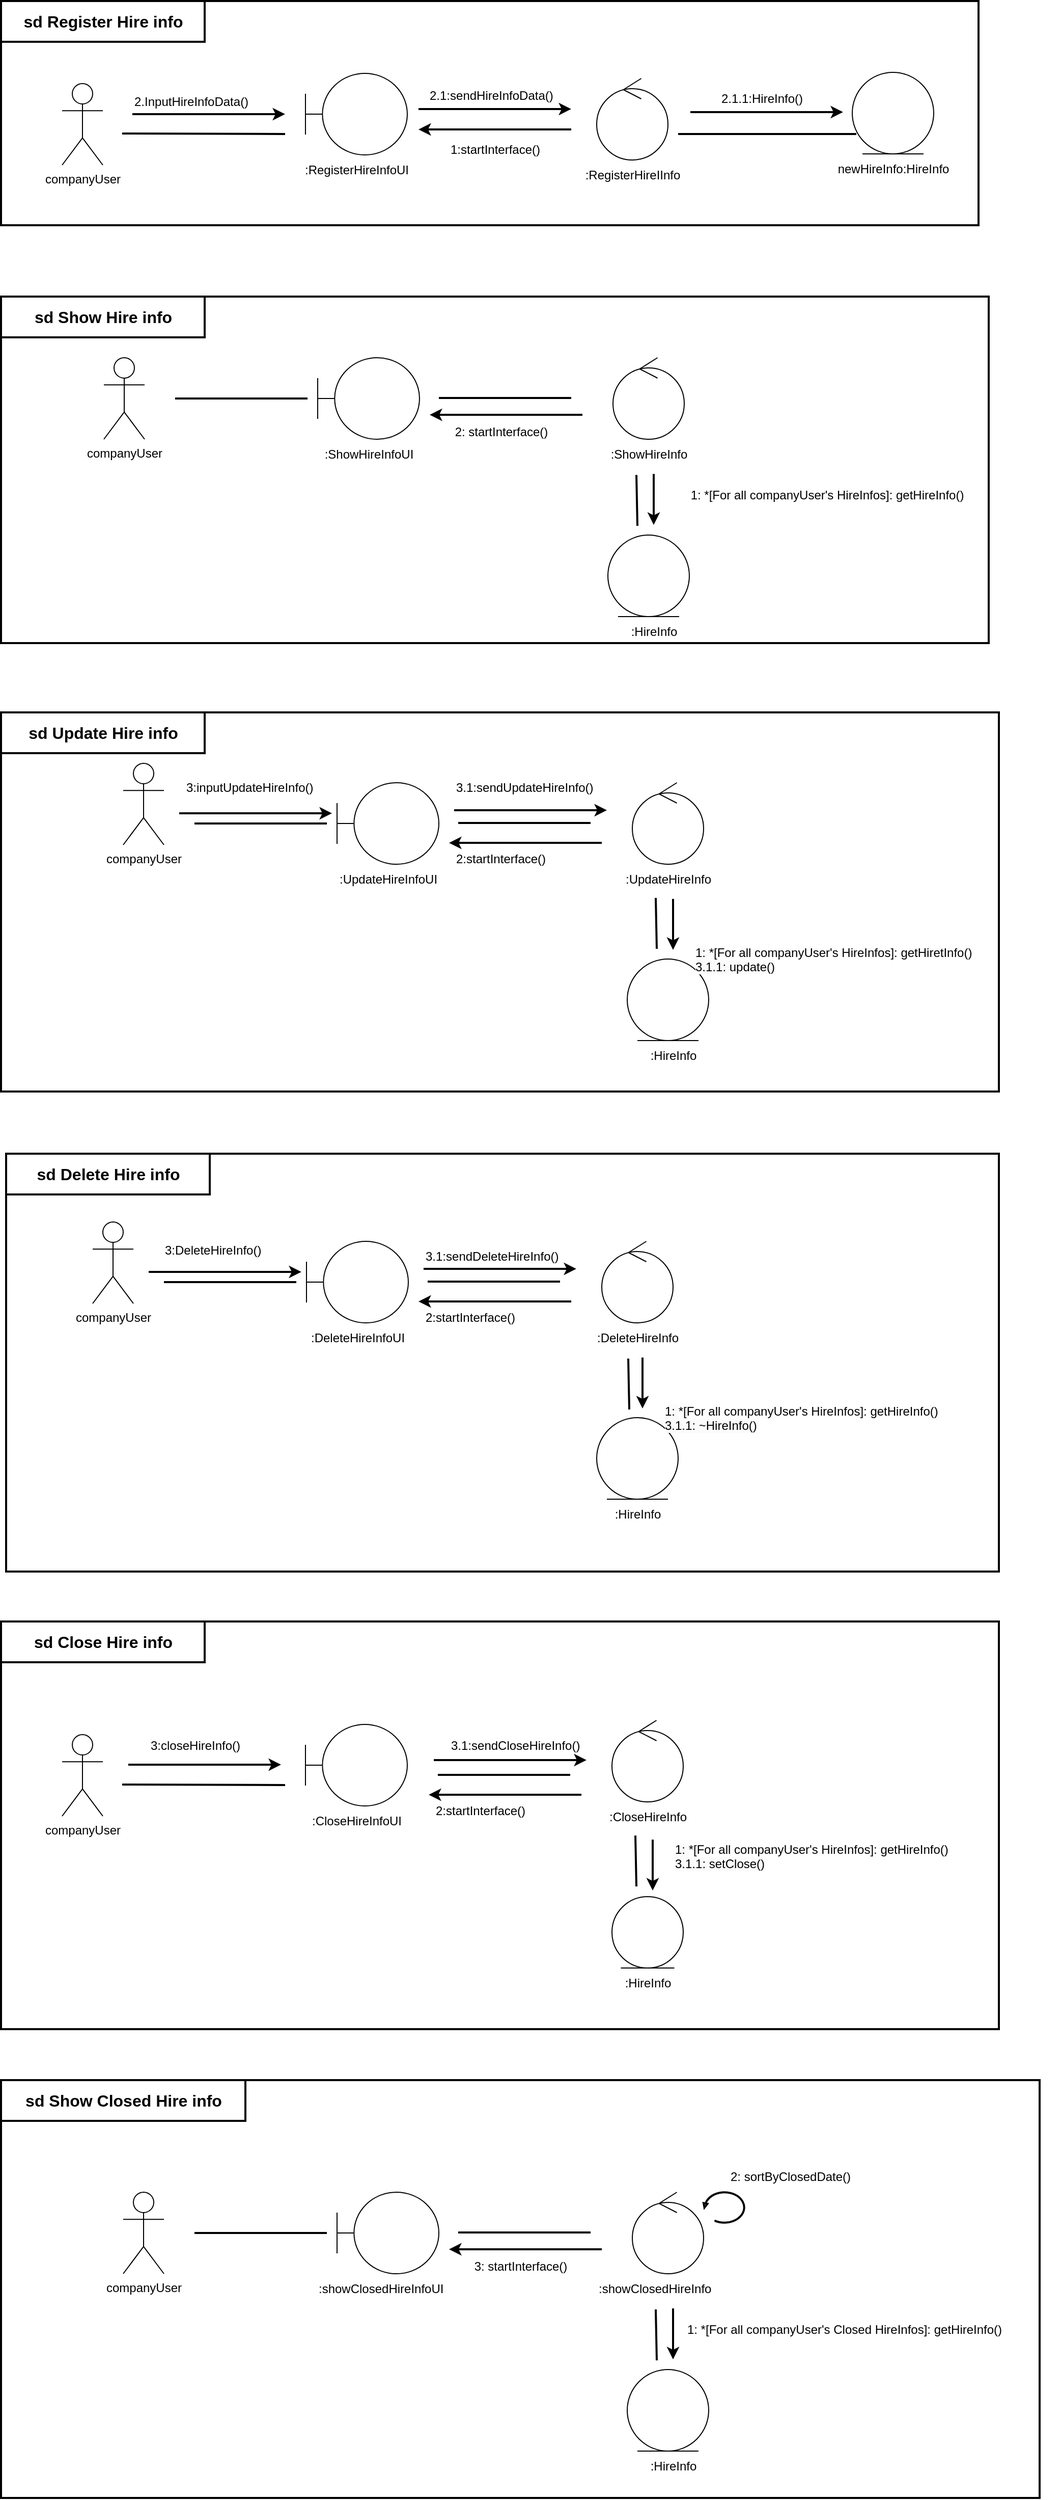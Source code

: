 <mxfile version="21.2.9" type="google">
  <diagram name="Communication" id="m750N5rxfDqkndSW3sWf">
    <mxGraphModel grid="1" page="1" gridSize="10" guides="1" tooltips="1" connect="1" arrows="1" fold="1" pageScale="1" pageWidth="1200" pageHeight="2600" math="0" shadow="0">
      <root>
        <mxCell id="0" />
        <mxCell id="1" parent="0" />
        <mxCell id="KZu_D-ZSFxlGsw8OqAe_-2" value="" style="endArrow=classic;html=1;rounded=0;" edge="1" parent="1">
          <mxGeometry width="50" height="50" relative="1" as="geometry">
            <mxPoint x="170" y="131" as="sourcePoint" />
            <mxPoint x="230" y="131" as="targetPoint" />
          </mxGeometry>
        </mxCell>
        <mxCell id="KZu_D-ZSFxlGsw8OqAe_-3" value="" style="verticalLabelPosition=bottom;html=1;verticalAlign=top;strokeWidth=2;shape=mxgraph.lean_mapping.physical_pull;pointerEvents=1;" vertex="1" parent="1">
          <mxGeometry x="140" y="171" width="50" height="50" as="geometry" />
        </mxCell>
        <mxCell id="1c55XD9gG6tJ-zT5A_Wb-12" value="" style="rounded=0;whiteSpace=wrap;html=1;strokeWidth=2;" vertex="1" parent="1">
          <mxGeometry x="100" y="40" width="960" height="220" as="geometry" />
        </mxCell>
        <mxCell id="1c55XD9gG6tJ-zT5A_Wb-13" value="" style="rounded=0;whiteSpace=wrap;html=1;strokeWidth=2;" vertex="1" parent="1">
          <mxGeometry x="100" y="40" width="200" height="40" as="geometry" />
        </mxCell>
        <mxCell id="1c55XD9gG6tJ-zT5A_Wb-14" value="&lt;font style=&quot;font-size: 16px;&quot;&gt;&lt;b&gt;sd Register Hire info&lt;/b&gt;&lt;/font&gt;" style="text;html=1;resizable=0;autosize=1;align=center;verticalAlign=middle;points=[];fillColor=none;strokeColor=none;rounded=0;strokeWidth=2;" vertex="1" parent="1">
          <mxGeometry x="110" y="45" width="180" height="30" as="geometry" />
        </mxCell>
        <mxCell id="1c55XD9gG6tJ-zT5A_Wb-18" value="companyUser" style="shape=umlActor;verticalLabelPosition=bottom;verticalAlign=top;html=1;outlineConnect=0;" vertex="1" parent="1">
          <mxGeometry x="160" y="121" width="40" height="80" as="geometry" />
        </mxCell>
        <mxCell id="1c55XD9gG6tJ-zT5A_Wb-20" value=":RegisterHireInfoUI" style="text;html=1;resizable=0;autosize=1;align=center;verticalAlign=middle;points=[];fillColor=none;strokeColor=none;rounded=0;" vertex="1" parent="1">
          <mxGeometry x="384" y="191" width="130" height="30" as="geometry" />
        </mxCell>
        <mxCell id="1c55XD9gG6tJ-zT5A_Wb-21" value="" style="shape=umlBoundary;whiteSpace=wrap;html=1;" vertex="1" parent="1">
          <mxGeometry x="399" y="111" width="100" height="80" as="geometry" />
        </mxCell>
        <mxCell id="1c55XD9gG6tJ-zT5A_Wb-28" value="2.InputHireInfoData()" style="text;html=1;resizable=0;autosize=1;align=left;verticalAlign=middle;points=[];fillColor=none;strokeColor=none;rounded=0;" vertex="1" parent="1">
          <mxGeometry x="229" y="124" width="140" height="30" as="geometry" />
        </mxCell>
        <mxCell id="1c55XD9gG6tJ-zT5A_Wb-29" value="" style="rounded=0;whiteSpace=wrap;html=1;strokeWidth=2;" vertex="1" parent="1">
          <mxGeometry x="100" y="330" width="970" height="340" as="geometry" />
        </mxCell>
        <mxCell id="1c55XD9gG6tJ-zT5A_Wb-30" value="companyUser" style="shape=umlActor;verticalLabelPosition=bottom;verticalAlign=top;html=1;outlineConnect=0;" vertex="1" parent="1">
          <mxGeometry x="201" y="390" width="40" height="80" as="geometry" />
        </mxCell>
        <mxCell id="1c55XD9gG6tJ-zT5A_Wb-31" value="" style="rounded=0;whiteSpace=wrap;html=1;strokeWidth=2;" vertex="1" parent="1">
          <mxGeometry x="100" y="330" width="200" height="40" as="geometry" />
        </mxCell>
        <mxCell id="1c55XD9gG6tJ-zT5A_Wb-32" value="&lt;font style=&quot;font-size: 16px;&quot;&gt;&lt;b&gt;sd Show&amp;nbsp;&lt;/b&gt;&lt;b style=&quot;border-color: var(--border-color);&quot;&gt;Hire&lt;/b&gt;&lt;b&gt;&amp;nbsp;info&lt;/b&gt;&lt;/font&gt;" style="text;html=1;resizable=0;autosize=1;align=center;verticalAlign=middle;points=[];fillColor=none;strokeColor=none;rounded=0;strokeWidth=2;" vertex="1" parent="1">
          <mxGeometry x="120" y="335" width="160" height="30" as="geometry" />
        </mxCell>
        <mxCell id="1c55XD9gG6tJ-zT5A_Wb-33" value=":ShowHireInfoUI" style="text;html=1;resizable=0;autosize=1;align=center;verticalAlign=middle;points=[];fillColor=none;strokeColor=none;rounded=0;" vertex="1" parent="1">
          <mxGeometry x="406" y="470" width="110" height="30" as="geometry" />
        </mxCell>
        <mxCell id="1c55XD9gG6tJ-zT5A_Wb-34" value="" style="endArrow=none;html=1;rounded=0;strokeWidth=2;" edge="1" parent="1">
          <mxGeometry width="50" height="50" relative="1" as="geometry">
            <mxPoint x="401" y="430" as="sourcePoint" />
            <mxPoint x="271" y="430" as="targetPoint" />
          </mxGeometry>
        </mxCell>
        <mxCell id="1c55XD9gG6tJ-zT5A_Wb-35" value="" style="shape=umlBoundary;whiteSpace=wrap;html=1;" vertex="1" parent="1">
          <mxGeometry x="411" y="390" width="100" height="80" as="geometry" />
        </mxCell>
        <mxCell id="1c55XD9gG6tJ-zT5A_Wb-39" value="" style="ellipse;shape=umlControl;whiteSpace=wrap;html=1;" vertex="1" parent="1">
          <mxGeometry x="685" y="116" width="70" height="80" as="geometry" />
        </mxCell>
        <mxCell id="1c55XD9gG6tJ-zT5A_Wb-40" value="" style="endArrow=classic;html=1;rounded=0;strokeWidth=2;" edge="1" parent="1">
          <mxGeometry width="50" height="50" relative="1" as="geometry">
            <mxPoint x="510" y="146" as="sourcePoint" />
            <mxPoint x="660" y="146" as="targetPoint" />
          </mxGeometry>
        </mxCell>
        <mxCell id="1c55XD9gG6tJ-zT5A_Wb-41" value="" style="endArrow=classic;html=1;rounded=0;strokeWidth=2;" edge="1" parent="1">
          <mxGeometry width="50" height="50" relative="1" as="geometry">
            <mxPoint x="660" y="166" as="sourcePoint" />
            <mxPoint x="510" y="166" as="targetPoint" />
          </mxGeometry>
        </mxCell>
        <mxCell id="1c55XD9gG6tJ-zT5A_Wb-42" value="1:startInterface()" style="text;html=1;resizable=0;autosize=1;align=center;verticalAlign=middle;points=[];fillColor=none;strokeColor=none;rounded=0;" vertex="1" parent="1">
          <mxGeometry x="530" y="171" width="110" height="30" as="geometry" />
        </mxCell>
        <mxCell id="1c55XD9gG6tJ-zT5A_Wb-43" value=":RegisterHireIInfo" style="text;html=1;resizable=0;autosize=1;align=center;verticalAlign=middle;points=[];fillColor=none;strokeColor=none;rounded=0;" vertex="1" parent="1">
          <mxGeometry x="660" y="196" width="120" height="30" as="geometry" />
        </mxCell>
        <mxCell id="1c55XD9gG6tJ-zT5A_Wb-44" value="&lt;br&gt;2.1:sendHireInfoData()" style="text;html=1;resizable=0;autosize=1;align=left;verticalAlign=middle;points=[];fillColor=none;strokeColor=none;rounded=0;" vertex="1" parent="1">
          <mxGeometry x="519" y="105" width="140" height="40" as="geometry" />
        </mxCell>
        <mxCell id="1c55XD9gG6tJ-zT5A_Wb-51" value="" style="ellipse;shape=umlControl;whiteSpace=wrap;html=1;" vertex="1" parent="1">
          <mxGeometry x="701" y="390" width="70" height="80" as="geometry" />
        </mxCell>
        <mxCell id="1c55XD9gG6tJ-zT5A_Wb-52" value=":ShowHireInfo" style="text;html=1;resizable=0;autosize=1;align=center;verticalAlign=middle;points=[];fillColor=none;strokeColor=none;rounded=0;" vertex="1" parent="1">
          <mxGeometry x="686" y="470" width="100" height="30" as="geometry" />
        </mxCell>
        <mxCell id="1c55XD9gG6tJ-zT5A_Wb-58" value="" style="endArrow=none;html=1;rounded=0;strokeWidth=2;exitX=0.667;exitY=0.34;exitDx=0;exitDy=0;exitPerimeter=0;" edge="1" parent="1">
          <mxGeometry width="50" height="50" relative="1" as="geometry">
            <mxPoint x="379" y="170.5" as="sourcePoint" />
            <mxPoint x="219" y="170" as="targetPoint" />
          </mxGeometry>
        </mxCell>
        <mxCell id="1c55XD9gG6tJ-zT5A_Wb-60" value="" style="ellipse;shape=umlEntity;whiteSpace=wrap;html=1;" vertex="1" parent="1">
          <mxGeometry x="936" y="110" width="80" height="80" as="geometry" />
        </mxCell>
        <mxCell id="1c55XD9gG6tJ-zT5A_Wb-61" value="newHireInfo:HireInfo" style="text;html=1;resizable=0;autosize=1;align=center;verticalAlign=middle;points=[];fillColor=none;strokeColor=none;rounded=0;" vertex="1" parent="1">
          <mxGeometry x="911" y="190" width="130" height="30" as="geometry" />
        </mxCell>
        <mxCell id="1c55XD9gG6tJ-zT5A_Wb-79" value="" style="endArrow=none;html=1;rounded=0;strokeWidth=2;" edge="1" parent="1">
          <mxGeometry width="50" height="50" relative="1" as="geometry">
            <mxPoint x="940" y="170.5" as="sourcePoint" />
            <mxPoint x="765" y="170.5" as="targetPoint" />
          </mxGeometry>
        </mxCell>
        <mxCell id="1c55XD9gG6tJ-zT5A_Wb-80" value="" style="endArrow=classic;html=1;rounded=0;strokeWidth=2;" edge="1" parent="1">
          <mxGeometry width="50" height="50" relative="1" as="geometry">
            <mxPoint x="777" y="149" as="sourcePoint" />
            <mxPoint x="927" y="149" as="targetPoint" />
          </mxGeometry>
        </mxCell>
        <mxCell id="1c55XD9gG6tJ-zT5A_Wb-81" value="2.1.1:HireInfo()" style="text;html=1;resizable=0;autosize=1;align=center;verticalAlign=middle;points=[];fillColor=none;strokeColor=none;rounded=0;" vertex="1" parent="1">
          <mxGeometry x="797" y="121" width="100" height="30" as="geometry" />
        </mxCell>
        <mxCell id="1c55XD9gG6tJ-zT5A_Wb-87" value="" style="endArrow=none;html=1;rounded=0;strokeWidth=2;" edge="1" parent="1">
          <mxGeometry width="50" height="50" relative="1" as="geometry">
            <mxPoint x="660" y="429.5" as="sourcePoint" />
            <mxPoint x="530" y="429.5" as="targetPoint" />
          </mxGeometry>
        </mxCell>
        <mxCell id="1c55XD9gG6tJ-zT5A_Wb-88" value="" style="ellipse;shape=umlEntity;whiteSpace=wrap;html=1;" vertex="1" parent="1">
          <mxGeometry x="696" y="564" width="80" height="80" as="geometry" />
        </mxCell>
        <mxCell id="1c55XD9gG6tJ-zT5A_Wb-89" value=":HireInfo" style="text;html=1;resizable=0;autosize=1;align=center;verticalAlign=middle;points=[];fillColor=none;strokeColor=none;rounded=0;" vertex="1" parent="1">
          <mxGeometry x="706" y="644" width="70" height="30" as="geometry" />
        </mxCell>
        <mxCell id="1c55XD9gG6tJ-zT5A_Wb-91" value="1: *[For all companyUser&#39;s HireInfos]: getHireInfo()" style="text;html=1;align=center;verticalAlign=middle;resizable=0;points=[];autosize=1;strokeColor=none;fillColor=none;" vertex="1" parent="1">
          <mxGeometry x="766" y="510" width="290" height="30" as="geometry" />
        </mxCell>
        <mxCell id="1c55XD9gG6tJ-zT5A_Wb-94" value="" style="endArrow=classic;html=1;rounded=0;strokeWidth=2;" edge="1" parent="1">
          <mxGeometry width="50" height="50" relative="1" as="geometry">
            <mxPoint x="741" y="504" as="sourcePoint" />
            <mxPoint x="741" y="554" as="targetPoint" />
          </mxGeometry>
        </mxCell>
        <mxCell id="1c55XD9gG6tJ-zT5A_Wb-99" value="" style="rounded=0;whiteSpace=wrap;html=1;strokeWidth=2;" vertex="1" parent="1">
          <mxGeometry x="100" y="738" width="980" height="372" as="geometry" />
        </mxCell>
        <mxCell id="1c55XD9gG6tJ-zT5A_Wb-100" value="" style="rounded=0;whiteSpace=wrap;html=1;strokeWidth=2;" vertex="1" parent="1">
          <mxGeometry x="100" y="738" width="200" height="40" as="geometry" />
        </mxCell>
        <mxCell id="1c55XD9gG6tJ-zT5A_Wb-101" value="&lt;font style=&quot;font-size: 16px;&quot;&gt;&lt;b&gt;sd Update&amp;nbsp;&lt;/b&gt;&lt;b style=&quot;border-color: var(--border-color);&quot;&gt;Hire&amp;nbsp;&lt;/b&gt;&lt;b&gt;info&lt;/b&gt;&lt;/font&gt;" style="text;html=1;resizable=0;autosize=1;align=center;verticalAlign=middle;points=[];fillColor=none;strokeColor=none;rounded=0;strokeWidth=2;" vertex="1" parent="1">
          <mxGeometry x="115" y="743" width="170" height="30" as="geometry" />
        </mxCell>
        <mxCell id="1c55XD9gG6tJ-zT5A_Wb-104" value="" style="rounded=0;whiteSpace=wrap;html=1;strokeWidth=2;" vertex="1" parent="1">
          <mxGeometry x="105" y="1171" width="975" height="410" as="geometry" />
        </mxCell>
        <mxCell id="1c55XD9gG6tJ-zT5A_Wb-105" value="" style="rounded=0;whiteSpace=wrap;html=1;strokeWidth=2;" vertex="1" parent="1">
          <mxGeometry x="105" y="1171" width="200" height="40" as="geometry" />
        </mxCell>
        <mxCell id="1c55XD9gG6tJ-zT5A_Wb-106" value="&lt;font style=&quot;font-size: 16px;&quot;&gt;&lt;b&gt;sd Delete&amp;nbsp;&lt;/b&gt;&lt;b style=&quot;border-color: var(--border-color);&quot;&gt;Hire&amp;nbsp;&lt;/b&gt;&lt;b&gt;info&lt;/b&gt;&lt;/font&gt;" style="text;html=1;resizable=0;autosize=1;align=center;verticalAlign=middle;points=[];fillColor=none;strokeColor=none;rounded=0;strokeWidth=2;" vertex="1" parent="1">
          <mxGeometry x="125" y="1176" width="160" height="30" as="geometry" />
        </mxCell>
        <mxCell id="1c55XD9gG6tJ-zT5A_Wb-107" value="companyUser" style="shape=umlActor;verticalLabelPosition=bottom;verticalAlign=top;html=1;outlineConnect=0;" vertex="1" parent="1">
          <mxGeometry x="220" y="788" width="40" height="80" as="geometry" />
        </mxCell>
        <mxCell id="1c55XD9gG6tJ-zT5A_Wb-108" value=":UpdateHireInfoUI" style="text;html=1;resizable=0;autosize=1;align=center;verticalAlign=middle;points=[];fillColor=none;strokeColor=none;rounded=0;" vertex="1" parent="1">
          <mxGeometry x="420" y="887" width="120" height="30" as="geometry" />
        </mxCell>
        <mxCell id="1c55XD9gG6tJ-zT5A_Wb-109" value="" style="endArrow=none;html=1;rounded=0;strokeWidth=2;" edge="1" parent="1">
          <mxGeometry width="50" height="50" relative="1" as="geometry">
            <mxPoint x="420" y="847" as="sourcePoint" />
            <mxPoint x="290" y="847" as="targetPoint" />
          </mxGeometry>
        </mxCell>
        <mxCell id="1c55XD9gG6tJ-zT5A_Wb-110" value="" style="shape=umlBoundary;whiteSpace=wrap;html=1;" vertex="1" parent="1">
          <mxGeometry x="430" y="807" width="100" height="80" as="geometry" />
        </mxCell>
        <mxCell id="1c55XD9gG6tJ-zT5A_Wb-113" value="" style="ellipse;shape=umlControl;whiteSpace=wrap;html=1;" vertex="1" parent="1">
          <mxGeometry x="720" y="807" width="70" height="80" as="geometry" />
        </mxCell>
        <mxCell id="1c55XD9gG6tJ-zT5A_Wb-114" value=":UpdateHireInfo" style="text;html=1;resizable=0;autosize=1;align=center;verticalAlign=middle;points=[];fillColor=none;strokeColor=none;rounded=0;" vertex="1" parent="1">
          <mxGeometry x="700" y="887" width="110" height="30" as="geometry" />
        </mxCell>
        <mxCell id="1c55XD9gG6tJ-zT5A_Wb-115" value="" style="endArrow=classic;html=1;rounded=0;strokeWidth=2;" edge="1" parent="1">
          <mxGeometry width="50" height="50" relative="1" as="geometry">
            <mxPoint x="545" y="834" as="sourcePoint" />
            <mxPoint x="695" y="834" as="targetPoint" />
          </mxGeometry>
        </mxCell>
        <mxCell id="1c55XD9gG6tJ-zT5A_Wb-116" value="3.1:sendUpdateHireInfo()" style="text;html=1;resizable=0;autosize=1;align=left;verticalAlign=middle;points=[];fillColor=none;strokeColor=none;rounded=0;" vertex="1" parent="1">
          <mxGeometry x="545" y="796.5" width="160" height="30" as="geometry" />
        </mxCell>
        <mxCell id="1c55XD9gG6tJ-zT5A_Wb-117" value="" style="endArrow=none;html=1;rounded=0;strokeWidth=2;" edge="1" parent="1">
          <mxGeometry width="50" height="50" relative="1" as="geometry">
            <mxPoint x="679" y="846.5" as="sourcePoint" />
            <mxPoint x="549" y="846.5" as="targetPoint" />
          </mxGeometry>
        </mxCell>
        <mxCell id="1c55XD9gG6tJ-zT5A_Wb-118" value="" style="endArrow=classic;html=1;rounded=0;strokeWidth=2;" edge="1" parent="1">
          <mxGeometry width="50" height="50" relative="1" as="geometry">
            <mxPoint x="760" y="921" as="sourcePoint" />
            <mxPoint x="760" y="971" as="targetPoint" />
          </mxGeometry>
        </mxCell>
        <mxCell id="1c55XD9gG6tJ-zT5A_Wb-119" value="" style="endArrow=classic;html=1;rounded=0;strokeWidth=2;" edge="1" parent="1">
          <mxGeometry width="50" height="50" relative="1" as="geometry">
            <mxPoint x="671" y="446" as="sourcePoint" />
            <mxPoint x="521" y="446" as="targetPoint" />
          </mxGeometry>
        </mxCell>
        <mxCell id="1c55XD9gG6tJ-zT5A_Wb-121" value="" style="endArrow=classic;html=1;rounded=0;strokeWidth=2;" edge="1" parent="1">
          <mxGeometry width="50" height="50" relative="1" as="geometry">
            <mxPoint x="229" y="151" as="sourcePoint" />
            <mxPoint x="379" y="151" as="targetPoint" />
          </mxGeometry>
        </mxCell>
        <mxCell id="1c55XD9gG6tJ-zT5A_Wb-122" value="" style="ellipse;shape=umlEntity;whiteSpace=wrap;html=1;" vertex="1" parent="1">
          <mxGeometry x="715" y="980" width="80" height="80" as="geometry" />
        </mxCell>
        <mxCell id="1c55XD9gG6tJ-zT5A_Wb-123" value=":HireInfo" style="text;html=1;resizable=0;autosize=1;align=center;verticalAlign=middle;points=[];fillColor=none;strokeColor=none;rounded=0;" vertex="1" parent="1">
          <mxGeometry x="725" y="1060" width="70" height="30" as="geometry" />
        </mxCell>
        <mxCell id="1c55XD9gG6tJ-zT5A_Wb-127" value="&lt;span style=&quot;color: rgb(0, 0, 0); font-family: Helvetica; font-size: 12px; font-style: normal; font-variant-ligatures: normal; font-variant-caps: normal; font-weight: 400; letter-spacing: normal; orphans: 2; text-align: center; text-indent: 0px; text-transform: none; widows: 2; word-spacing: 0px; -webkit-text-stroke-width: 0px; background-color: rgb(251, 251, 251); text-decoration-thickness: initial; text-decoration-style: initial; text-decoration-color: initial; float: none; display: inline !important;&quot;&gt;1:&amp;nbsp;&lt;/span&gt;*[For all companyUser&#39;s HireInfos]: getHiretInfo()&lt;br style=&quot;border-color: var(--border-color); color: rgb(0, 0, 0); font-family: Helvetica; font-size: 12px; font-style: normal; font-variant-ligatures: normal; font-variant-caps: normal; font-weight: 400; letter-spacing: normal; orphans: 2; text-align: center; text-indent: 0px; text-transform: none; widows: 2; word-spacing: 0px; -webkit-text-stroke-width: 0px; background-color: rgb(251, 251, 251); text-decoration-thickness: initial; text-decoration-style: initial; text-decoration-color: initial;&quot;&gt;&lt;span style=&quot;color: rgb(0, 0, 0); font-family: Helvetica; font-size: 12px; font-style: normal; font-variant-ligatures: normal; font-variant-caps: normal; font-weight: 400; letter-spacing: normal; orphans: 2; text-align: center; text-indent: 0px; text-transform: none; widows: 2; word-spacing: 0px; -webkit-text-stroke-width: 0px; background-color: rgb(251, 251, 251); text-decoration-thickness: initial; text-decoration-style: initial; text-decoration-color: initial; float: none; display: inline !important;&quot;&gt;3.1.1: update()&lt;/span&gt;" style="text;whiteSpace=wrap;html=1;" vertex="1" parent="1">
          <mxGeometry x="780" y="960" width="360" height="50" as="geometry" />
        </mxCell>
        <mxCell id="1c55XD9gG6tJ-zT5A_Wb-128" value="" style="endArrow=classic;html=1;rounded=0;strokeWidth=2;" edge="1" parent="1">
          <mxGeometry width="50" height="50" relative="1" as="geometry">
            <mxPoint x="690" y="866" as="sourcePoint" />
            <mxPoint x="540" y="866" as="targetPoint" />
          </mxGeometry>
        </mxCell>
        <mxCell id="1c55XD9gG6tJ-zT5A_Wb-129" value="2:startInterface()" style="text;html=1;resizable=0;autosize=1;align=left;verticalAlign=middle;points=[];fillColor=none;strokeColor=none;rounded=0;" vertex="1" parent="1">
          <mxGeometry x="545" y="866.5" width="110" height="30" as="geometry" />
        </mxCell>
        <mxCell id="1c55XD9gG6tJ-zT5A_Wb-130" value="" style="endArrow=classic;html=1;rounded=0;strokeWidth=2;" edge="1" parent="1">
          <mxGeometry width="50" height="50" relative="1" as="geometry">
            <mxPoint x="275" y="837" as="sourcePoint" />
            <mxPoint x="425" y="837" as="targetPoint" />
          </mxGeometry>
        </mxCell>
        <mxCell id="1c55XD9gG6tJ-zT5A_Wb-134" value="companyUser" style="shape=umlActor;verticalLabelPosition=bottom;verticalAlign=top;html=1;outlineConnect=0;" vertex="1" parent="1">
          <mxGeometry x="190" y="1238" width="40" height="80" as="geometry" />
        </mxCell>
        <mxCell id="1c55XD9gG6tJ-zT5A_Wb-135" value=":DeleteHireInfoUI" style="text;html=1;resizable=0;autosize=1;align=center;verticalAlign=middle;points=[];fillColor=none;strokeColor=none;rounded=0;" vertex="1" parent="1">
          <mxGeometry x="390" y="1337" width="120" height="30" as="geometry" />
        </mxCell>
        <mxCell id="1c55XD9gG6tJ-zT5A_Wb-136" value="" style="endArrow=none;html=1;rounded=0;strokeWidth=2;" edge="1" parent="1">
          <mxGeometry width="50" height="50" relative="1" as="geometry">
            <mxPoint x="390" y="1297" as="sourcePoint" />
            <mxPoint x="260" y="1297" as="targetPoint" />
          </mxGeometry>
        </mxCell>
        <mxCell id="1c55XD9gG6tJ-zT5A_Wb-137" value="" style="shape=umlBoundary;whiteSpace=wrap;html=1;" vertex="1" parent="1">
          <mxGeometry x="400" y="1257" width="100" height="80" as="geometry" />
        </mxCell>
        <mxCell id="1c55XD9gG6tJ-zT5A_Wb-138" value="3:DeleteHireInfo()" style="text;html=1;resizable=0;autosize=1;align=left;verticalAlign=middle;points=[];fillColor=none;strokeColor=none;rounded=0;" vertex="1" parent="1">
          <mxGeometry x="259" y="1251" width="120" height="30" as="geometry" />
        </mxCell>
        <mxCell id="1c55XD9gG6tJ-zT5A_Wb-139" value="" style="ellipse;shape=umlControl;whiteSpace=wrap;html=1;" vertex="1" parent="1">
          <mxGeometry x="690" y="1257" width="70" height="80" as="geometry" />
        </mxCell>
        <mxCell id="1c55XD9gG6tJ-zT5A_Wb-140" value=":DeleteHireInfo" style="text;html=1;resizable=0;autosize=1;align=center;verticalAlign=middle;points=[];fillColor=none;strokeColor=none;rounded=0;" vertex="1" parent="1">
          <mxGeometry x="675" y="1337" width="100" height="30" as="geometry" />
        </mxCell>
        <mxCell id="1c55XD9gG6tJ-zT5A_Wb-141" value="" style="endArrow=classic;html=1;rounded=0;strokeWidth=2;" edge="1" parent="1">
          <mxGeometry width="50" height="50" relative="1" as="geometry">
            <mxPoint x="515" y="1284" as="sourcePoint" />
            <mxPoint x="665" y="1284" as="targetPoint" />
          </mxGeometry>
        </mxCell>
        <mxCell id="1c55XD9gG6tJ-zT5A_Wb-142" value="3.1:sendDeleteHireInfo()" style="text;html=1;resizable=0;autosize=1;align=left;verticalAlign=middle;points=[];fillColor=none;strokeColor=none;rounded=0;" vertex="1" parent="1">
          <mxGeometry x="515" y="1256.5" width="150" height="30" as="geometry" />
        </mxCell>
        <mxCell id="1c55XD9gG6tJ-zT5A_Wb-143" value="" style="endArrow=none;html=1;rounded=0;strokeWidth=2;" edge="1" parent="1">
          <mxGeometry width="50" height="50" relative="1" as="geometry">
            <mxPoint x="649" y="1296.5" as="sourcePoint" />
            <mxPoint x="519" y="1296.5" as="targetPoint" />
          </mxGeometry>
        </mxCell>
        <mxCell id="1c55XD9gG6tJ-zT5A_Wb-144" value="" style="endArrow=classic;html=1;rounded=0;strokeWidth=2;" edge="1" parent="1">
          <mxGeometry width="50" height="50" relative="1" as="geometry">
            <mxPoint x="660" y="1316" as="sourcePoint" />
            <mxPoint x="510" y="1316" as="targetPoint" />
          </mxGeometry>
        </mxCell>
        <mxCell id="1c55XD9gG6tJ-zT5A_Wb-145" value="2:startInterface()" style="text;html=1;resizable=0;autosize=1;align=left;verticalAlign=middle;points=[];fillColor=none;strokeColor=none;rounded=0;" vertex="1" parent="1">
          <mxGeometry x="515" y="1316.5" width="110" height="30" as="geometry" />
        </mxCell>
        <mxCell id="1c55XD9gG6tJ-zT5A_Wb-146" value="" style="endArrow=classic;html=1;rounded=0;strokeWidth=2;" edge="1" parent="1">
          <mxGeometry width="50" height="50" relative="1" as="geometry">
            <mxPoint x="245" y="1287" as="sourcePoint" />
            <mxPoint x="395" y="1287" as="targetPoint" />
          </mxGeometry>
        </mxCell>
        <mxCell id="1c55XD9gG6tJ-zT5A_Wb-147" value="" style="endArrow=classic;html=1;rounded=0;strokeWidth=2;" edge="1" parent="1">
          <mxGeometry width="50" height="50" relative="1" as="geometry">
            <mxPoint x="730" y="1371" as="sourcePoint" />
            <mxPoint x="730" y="1421" as="targetPoint" />
          </mxGeometry>
        </mxCell>
        <mxCell id="1c55XD9gG6tJ-zT5A_Wb-148" value="" style="ellipse;shape=umlEntity;whiteSpace=wrap;html=1;" vertex="1" parent="1">
          <mxGeometry x="685" y="1430" width="80" height="80" as="geometry" />
        </mxCell>
        <mxCell id="1c55XD9gG6tJ-zT5A_Wb-149" value=":HireInfo" style="text;html=1;resizable=0;autosize=1;align=center;verticalAlign=middle;points=[];fillColor=none;strokeColor=none;rounded=0;" vertex="1" parent="1">
          <mxGeometry x="690" y="1510" width="70" height="30" as="geometry" />
        </mxCell>
        <mxCell id="1c55XD9gG6tJ-zT5A_Wb-150" value="&lt;span style=&quot;color: rgb(0, 0, 0); font-family: Helvetica; font-size: 12px; font-style: normal; font-variant-ligatures: normal; font-variant-caps: normal; font-weight: 400; letter-spacing: normal; orphans: 2; text-align: center; text-indent: 0px; text-transform: none; widows: 2; word-spacing: 0px; -webkit-text-stroke-width: 0px; background-color: rgb(251, 251, 251); text-decoration-thickness: initial; text-decoration-style: initial; text-decoration-color: initial; float: none; display: inline !important;&quot;&gt;1:&amp;nbsp;&lt;/span&gt;*[For all companyUser&#39;s&amp;nbsp;HireInfos]: getHireInfo()&lt;br style=&quot;border-color: var(--border-color); color: rgb(0, 0, 0); font-family: Helvetica; font-size: 12px; font-style: normal; font-variant-ligatures: normal; font-variant-caps: normal; font-weight: 400; letter-spacing: normal; orphans: 2; text-align: center; text-indent: 0px; text-transform: none; widows: 2; word-spacing: 0px; -webkit-text-stroke-width: 0px; background-color: rgb(251, 251, 251); text-decoration-thickness: initial; text-decoration-style: initial; text-decoration-color: initial;&quot;&gt;&lt;span style=&quot;color: rgb(0, 0, 0); font-family: Helvetica; font-size: 12px; font-style: normal; font-variant-ligatures: normal; font-variant-caps: normal; font-weight: 400; letter-spacing: normal; orphans: 2; text-align: center; text-indent: 0px; text-transform: none; widows: 2; word-spacing: 0px; -webkit-text-stroke-width: 0px; background-color: rgb(251, 251, 251); text-decoration-thickness: initial; text-decoration-style: initial; text-decoration-color: initial; float: none; display: inline !important;&quot;&gt;3.1.1: ~HireInfo()&lt;/span&gt;" style="text;whiteSpace=wrap;html=1;" vertex="1" parent="1">
          <mxGeometry x="750" y="1410" width="360" height="50" as="geometry" />
        </mxCell>
        <mxCell id="Jop8jnYc0TtEztl0HgPe-1" value="2: startInterface()" style="text;html=1;align=center;verticalAlign=middle;resizable=0;points=[];autosize=1;strokeColor=none;fillColor=none;" vertex="1" parent="1">
          <mxGeometry x="536" y="448" width="110" height="30" as="geometry" />
        </mxCell>
        <mxCell id="EocNy_oLR_mmHMSm16_A-1" value="" style="endArrow=none;html=1;rounded=0;strokeWidth=2;" edge="1" parent="1">
          <mxGeometry width="50" height="50" relative="1" as="geometry">
            <mxPoint x="725" y="555" as="sourcePoint" />
            <mxPoint x="724" y="505" as="targetPoint" />
          </mxGeometry>
        </mxCell>
        <mxCell id="EocNy_oLR_mmHMSm16_A-2" value="" style="endArrow=none;html=1;rounded=0;strokeWidth=2;" edge="1" parent="1">
          <mxGeometry width="50" height="50" relative="1" as="geometry">
            <mxPoint x="744" y="970" as="sourcePoint" />
            <mxPoint x="743" y="920" as="targetPoint" />
          </mxGeometry>
        </mxCell>
        <mxCell id="EocNy_oLR_mmHMSm16_A-3" value="" style="endArrow=none;html=1;rounded=0;strokeWidth=2;" edge="1" parent="1">
          <mxGeometry width="50" height="50" relative="1" as="geometry">
            <mxPoint x="717" y="1422" as="sourcePoint" />
            <mxPoint x="716" y="1372" as="targetPoint" />
          </mxGeometry>
        </mxCell>
        <mxCell id="dSo6xXMkXtQiZp0mlOPG-23" value="3:inputUpdateHireInfo()" style="text;html=1;resizable=0;autosize=1;align=left;verticalAlign=middle;points=[];fillColor=none;strokeColor=none;rounded=0;" vertex="1" parent="1">
          <mxGeometry x="280" y="796.5" width="150" height="30" as="geometry" />
        </mxCell>
        <mxCell id="od2unU5v6EUDhKjexrXp-1" value="" style="endArrow=classic;html=1;rounded=0;" edge="1" parent="1">
          <mxGeometry width="50" height="50" relative="1" as="geometry">
            <mxPoint x="170" y="1721" as="sourcePoint" />
            <mxPoint x="230" y="1721" as="targetPoint" />
          </mxGeometry>
        </mxCell>
        <mxCell id="od2unU5v6EUDhKjexrXp-2" value="" style="verticalLabelPosition=bottom;html=1;verticalAlign=top;strokeWidth=2;shape=mxgraph.lean_mapping.physical_pull;pointerEvents=1;" vertex="1" parent="1">
          <mxGeometry x="140" y="1761" width="50" height="50" as="geometry" />
        </mxCell>
        <mxCell id="od2unU5v6EUDhKjexrXp-3" value="" style="rounded=0;whiteSpace=wrap;html=1;strokeWidth=2;" vertex="1" parent="1">
          <mxGeometry x="100" y="1630" width="980" height="400" as="geometry" />
        </mxCell>
        <mxCell id="od2unU5v6EUDhKjexrXp-4" value="" style="rounded=0;whiteSpace=wrap;html=1;strokeWidth=2;" vertex="1" parent="1">
          <mxGeometry x="100" y="1630" width="200" height="40" as="geometry" />
        </mxCell>
        <mxCell id="od2unU5v6EUDhKjexrXp-5" value="&lt;font style=&quot;font-size: 16px;&quot;&gt;&lt;b&gt;sd Close Hire info&lt;/b&gt;&lt;/font&gt;" style="text;html=1;resizable=0;autosize=1;align=center;verticalAlign=middle;points=[];fillColor=none;strokeColor=none;rounded=0;strokeWidth=2;" vertex="1" parent="1">
          <mxGeometry x="120" y="1635" width="160" height="30" as="geometry" />
        </mxCell>
        <mxCell id="od2unU5v6EUDhKjexrXp-6" value="companyUser" style="shape=umlActor;verticalLabelPosition=bottom;verticalAlign=top;html=1;outlineConnect=0;" vertex="1" parent="1">
          <mxGeometry x="160" y="1741" width="40" height="80" as="geometry" />
        </mxCell>
        <mxCell id="od2unU5v6EUDhKjexrXp-7" value=":CloseHireInfoUI" style="text;html=1;resizable=0;autosize=1;align=center;verticalAlign=middle;points=[];fillColor=none;strokeColor=none;rounded=0;" vertex="1" parent="1">
          <mxGeometry x="394" y="1811" width="110" height="30" as="geometry" />
        </mxCell>
        <mxCell id="od2unU5v6EUDhKjexrXp-8" value="" style="shape=umlBoundary;whiteSpace=wrap;html=1;" vertex="1" parent="1">
          <mxGeometry x="399" y="1731" width="100" height="80" as="geometry" />
        </mxCell>
        <mxCell id="od2unU5v6EUDhKjexrXp-9" value="" style="endArrow=none;html=1;rounded=0;strokeWidth=2;exitX=0.667;exitY=0.34;exitDx=0;exitDy=0;exitPerimeter=0;" edge="1" parent="1">
          <mxGeometry width="50" height="50" relative="1" as="geometry">
            <mxPoint x="379" y="1790.5" as="sourcePoint" />
            <mxPoint x="219" y="1790" as="targetPoint" />
          </mxGeometry>
        </mxCell>
        <mxCell id="od2unU5v6EUDhKjexrXp-10" value="" style="endArrow=classic;html=1;rounded=0;strokeWidth=2;" edge="1" parent="1">
          <mxGeometry width="50" height="50" relative="1" as="geometry">
            <mxPoint x="225" y="1770.5" as="sourcePoint" />
            <mxPoint x="375" y="1770.5" as="targetPoint" />
          </mxGeometry>
        </mxCell>
        <mxCell id="od2unU5v6EUDhKjexrXp-11" value="" style="endArrow=none;html=1;rounded=0;strokeWidth=2;" edge="1" parent="1">
          <mxGeometry width="50" height="50" relative="1" as="geometry">
            <mxPoint x="659" y="1780.5" as="sourcePoint" />
            <mxPoint x="529" y="1780.5" as="targetPoint" />
          </mxGeometry>
        </mxCell>
        <mxCell id="od2unU5v6EUDhKjexrXp-12" value="" style="endArrow=classic;html=1;rounded=0;strokeWidth=2;" edge="1" parent="1">
          <mxGeometry width="50" height="50" relative="1" as="geometry">
            <mxPoint x="670" y="1800" as="sourcePoint" />
            <mxPoint x="520" y="1800" as="targetPoint" />
          </mxGeometry>
        </mxCell>
        <mxCell id="od2unU5v6EUDhKjexrXp-13" value="2:startInterface()" style="text;html=1;resizable=0;autosize=1;align=left;verticalAlign=middle;points=[];fillColor=none;strokeColor=none;rounded=0;" vertex="1" parent="1">
          <mxGeometry x="525" y="1800.5" width="110" height="30" as="geometry" />
        </mxCell>
        <mxCell id="od2unU5v6EUDhKjexrXp-14" value="" style="ellipse;shape=umlControl;whiteSpace=wrap;html=1;" vertex="1" parent="1">
          <mxGeometry x="700" y="1727" width="70" height="80" as="geometry" />
        </mxCell>
        <mxCell id="od2unU5v6EUDhKjexrXp-15" value=":CloseHireInfo" style="text;html=1;resizable=0;autosize=1;align=center;verticalAlign=middle;points=[];fillColor=none;strokeColor=none;rounded=0;" vertex="1" parent="1">
          <mxGeometry x="685" y="1807" width="100" height="30" as="geometry" />
        </mxCell>
        <mxCell id="od2unU5v6EUDhKjexrXp-16" value="&lt;span style=&quot;color: rgb(0, 0, 0); font-family: Helvetica; font-size: 12px; font-style: normal; font-variant-ligatures: normal; font-variant-caps: normal; font-weight: 400; letter-spacing: normal; orphans: 2; text-align: center; text-indent: 0px; text-transform: none; widows: 2; word-spacing: 0px; -webkit-text-stroke-width: 0px; background-color: rgb(251, 251, 251); text-decoration-thickness: initial; text-decoration-style: initial; text-decoration-color: initial; float: none; display: inline !important;&quot;&gt;1:&amp;nbsp;&lt;/span&gt;*[For all companyUser&#39;s&amp;nbsp;HireInfos]: getHireInfo()&lt;br style=&quot;border-color: var(--border-color); color: rgb(0, 0, 0); font-family: Helvetica; font-size: 12px; font-style: normal; font-variant-ligatures: normal; font-variant-caps: normal; font-weight: 400; letter-spacing: normal; orphans: 2; text-align: center; text-indent: 0px; text-transform: none; widows: 2; word-spacing: 0px; -webkit-text-stroke-width: 0px; background-color: rgb(251, 251, 251); text-decoration-thickness: initial; text-decoration-style: initial; text-decoration-color: initial;&quot;&gt;&lt;span style=&quot;color: rgb(0, 0, 0); font-family: Helvetica; font-size: 12px; font-style: normal; font-variant-ligatures: normal; font-variant-caps: normal; font-weight: 400; letter-spacing: normal; orphans: 2; text-align: center; text-indent: 0px; text-transform: none; widows: 2; word-spacing: 0px; -webkit-text-stroke-width: 0px; background-color: rgb(251, 251, 251); text-decoration-thickness: initial; text-decoration-style: initial; text-decoration-color: initial; float: none; display: inline !important;&quot;&gt;3.1.1: setClose()&lt;/span&gt;" style="text;whiteSpace=wrap;html=1;" vertex="1" parent="1">
          <mxGeometry x="760" y="1840" width="290" height="50" as="geometry" />
        </mxCell>
        <mxCell id="od2unU5v6EUDhKjexrXp-17" value="" style="endArrow=none;html=1;rounded=0;strokeWidth=2;" edge="1" parent="1">
          <mxGeometry width="50" height="50" relative="1" as="geometry">
            <mxPoint x="724" y="1890" as="sourcePoint" />
            <mxPoint x="723" y="1840" as="targetPoint" />
          </mxGeometry>
        </mxCell>
        <mxCell id="od2unU5v6EUDhKjexrXp-18" value="" style="endArrow=classic;html=1;rounded=0;strokeWidth=2;" edge="1" parent="1">
          <mxGeometry width="50" height="50" relative="1" as="geometry">
            <mxPoint x="740" y="1844" as="sourcePoint" />
            <mxPoint x="740" y="1894" as="targetPoint" />
          </mxGeometry>
        </mxCell>
        <mxCell id="od2unU5v6EUDhKjexrXp-19" value="" style="ellipse;shape=umlEntity;whiteSpace=wrap;html=1;" vertex="1" parent="1">
          <mxGeometry x="700" y="1900" width="70" height="70" as="geometry" />
        </mxCell>
        <mxCell id="od2unU5v6EUDhKjexrXp-20" value=":HireInfo" style="text;html=1;align=center;verticalAlign=middle;resizable=0;points=[];autosize=1;strokeColor=none;fillColor=none;" vertex="1" parent="1">
          <mxGeometry x="700" y="1970" width="70" height="30" as="geometry" />
        </mxCell>
        <mxCell id="od2unU5v6EUDhKjexrXp-21" value="3:closeHireInfo()" style="text;html=1;resizable=0;autosize=1;align=left;verticalAlign=middle;points=[];fillColor=none;strokeColor=none;rounded=0;" vertex="1" parent="1">
          <mxGeometry x="245" y="1737" width="110" height="30" as="geometry" />
        </mxCell>
        <mxCell id="od2unU5v6EUDhKjexrXp-22" value="" style="endArrow=classic;html=1;rounded=0;strokeWidth=2;" edge="1" parent="1">
          <mxGeometry width="50" height="50" relative="1" as="geometry">
            <mxPoint x="525" y="1766" as="sourcePoint" />
            <mxPoint x="675" y="1766" as="targetPoint" />
          </mxGeometry>
        </mxCell>
        <mxCell id="od2unU5v6EUDhKjexrXp-23" value="3.1:sendCloseHireInfo()" style="text;html=1;resizable=0;autosize=1;align=left;verticalAlign=middle;points=[];fillColor=none;strokeColor=none;rounded=0;" vertex="1" parent="1">
          <mxGeometry x="540" y="1737" width="150" height="30" as="geometry" />
        </mxCell>
        <mxCell id="od2unU5v6EUDhKjexrXp-24" value="" style="rounded=0;whiteSpace=wrap;html=1;strokeWidth=2;" vertex="1" parent="1">
          <mxGeometry x="100" y="2080" width="1020" height="410" as="geometry" />
        </mxCell>
        <mxCell id="od2unU5v6EUDhKjexrXp-25" value="companyUser" style="shape=umlActor;verticalLabelPosition=bottom;verticalAlign=top;html=1;outlineConnect=0;" vertex="1" parent="1">
          <mxGeometry x="220" y="2190" width="40" height="80" as="geometry" />
        </mxCell>
        <mxCell id="od2unU5v6EUDhKjexrXp-26" value="" style="rounded=0;whiteSpace=wrap;html=1;strokeWidth=2;" vertex="1" parent="1">
          <mxGeometry x="100" y="2080" width="240" height="40" as="geometry" />
        </mxCell>
        <mxCell id="od2unU5v6EUDhKjexrXp-27" value="&lt;font style=&quot;font-size: 16px;&quot;&gt;&lt;b&gt;sd Show Closed Hire info&lt;/b&gt;&lt;/font&gt;" style="text;html=1;resizable=0;autosize=1;align=center;verticalAlign=middle;points=[];fillColor=none;strokeColor=none;rounded=0;strokeWidth=2;" vertex="1" parent="1">
          <mxGeometry x="110" y="2085" width="220" height="30" as="geometry" />
        </mxCell>
        <mxCell id="od2unU5v6EUDhKjexrXp-28" value="" style="endArrow=none;html=1;rounded=0;strokeWidth=2;" edge="1" parent="1">
          <mxGeometry width="50" height="50" relative="1" as="geometry">
            <mxPoint x="420" y="2230" as="sourcePoint" />
            <mxPoint x="290" y="2230" as="targetPoint" />
          </mxGeometry>
        </mxCell>
        <mxCell id="od2unU5v6EUDhKjexrXp-29" value="" style="shape=umlBoundary;whiteSpace=wrap;html=1;" vertex="1" parent="1">
          <mxGeometry x="430" y="2190" width="100" height="80" as="geometry" />
        </mxCell>
        <mxCell id="od2unU5v6EUDhKjexrXp-30" value="" style="ellipse;shape=umlControl;whiteSpace=wrap;html=1;" vertex="1" parent="1">
          <mxGeometry x="720" y="2190" width="70" height="80" as="geometry" />
        </mxCell>
        <mxCell id="od2unU5v6EUDhKjexrXp-31" value="" style="endArrow=none;html=1;rounded=0;strokeWidth=2;" edge="1" parent="1">
          <mxGeometry width="50" height="50" relative="1" as="geometry">
            <mxPoint x="679" y="2229.5" as="sourcePoint" />
            <mxPoint x="549" y="2229.5" as="targetPoint" />
          </mxGeometry>
        </mxCell>
        <mxCell id="od2unU5v6EUDhKjexrXp-32" value="" style="ellipse;shape=umlEntity;whiteSpace=wrap;html=1;" vertex="1" parent="1">
          <mxGeometry x="715" y="2364" width="80" height="80" as="geometry" />
        </mxCell>
        <mxCell id="od2unU5v6EUDhKjexrXp-33" value=":HireInfo" style="text;html=1;resizable=0;autosize=1;align=center;verticalAlign=middle;points=[];fillColor=none;strokeColor=none;rounded=0;" vertex="1" parent="1">
          <mxGeometry x="725" y="2444" width="70" height="30" as="geometry" />
        </mxCell>
        <mxCell id="od2unU5v6EUDhKjexrXp-34" value="1: *[For all companyUser&#39;s Closed&amp;nbsp;HireInfos]: getHireInfo()" style="text;html=1;align=center;verticalAlign=middle;resizable=0;points=[];autosize=1;strokeColor=none;fillColor=none;" vertex="1" parent="1">
          <mxGeometry x="763" y="2310" width="330" height="30" as="geometry" />
        </mxCell>
        <mxCell id="od2unU5v6EUDhKjexrXp-35" value="" style="endArrow=classic;html=1;rounded=0;strokeWidth=2;" edge="1" parent="1">
          <mxGeometry width="50" height="50" relative="1" as="geometry">
            <mxPoint x="760" y="2304" as="sourcePoint" />
            <mxPoint x="760" y="2354" as="targetPoint" />
          </mxGeometry>
        </mxCell>
        <mxCell id="od2unU5v6EUDhKjexrXp-36" value="" style="endArrow=classic;html=1;rounded=0;strokeWidth=2;" edge="1" parent="1">
          <mxGeometry width="50" height="50" relative="1" as="geometry">
            <mxPoint x="690" y="2246" as="sourcePoint" />
            <mxPoint x="540" y="2246" as="targetPoint" />
          </mxGeometry>
        </mxCell>
        <mxCell id="od2unU5v6EUDhKjexrXp-37" value="3: startInterface()" style="text;html=1;align=center;verticalAlign=middle;resizable=0;points=[];autosize=1;strokeColor=none;fillColor=none;" vertex="1" parent="1">
          <mxGeometry x="555" y="2248" width="110" height="30" as="geometry" />
        </mxCell>
        <mxCell id="od2unU5v6EUDhKjexrXp-38" value="" style="endArrow=none;html=1;rounded=0;strokeWidth=2;" edge="1" parent="1">
          <mxGeometry width="50" height="50" relative="1" as="geometry">
            <mxPoint x="744" y="2355" as="sourcePoint" />
            <mxPoint x="743" y="2305" as="targetPoint" />
          </mxGeometry>
        </mxCell>
        <mxCell id="od2unU5v6EUDhKjexrXp-39" value=":showClosedHireInfoUI" style="text;html=1;resizable=0;autosize=1;align=left;verticalAlign=middle;points=[];fillColor=none;strokeColor=none;rounded=0;" vertex="1" parent="1">
          <mxGeometry x="410" y="2270" width="150" height="30" as="geometry" />
        </mxCell>
        <mxCell id="od2unU5v6EUDhKjexrXp-40" value=":showClosedHireInfo" style="text;html=1;resizable=0;autosize=1;align=left;verticalAlign=middle;points=[];fillColor=none;strokeColor=none;rounded=0;" vertex="1" parent="1">
          <mxGeometry x="685" y="2270" width="130" height="30" as="geometry" />
        </mxCell>
        <mxCell id="od2unU5v6EUDhKjexrXp-41" value="" style="verticalLabelPosition=bottom;html=1;verticalAlign=top;strokeWidth=2;shape=mxgraph.lean_mapping.physical_pull;pointerEvents=1;rotation=-180;" vertex="1" parent="1">
          <mxGeometry x="790" y="2190" width="40" height="30" as="geometry" />
        </mxCell>
        <mxCell id="od2unU5v6EUDhKjexrXp-42" value="2: sortByClosedDate()" style="text;html=1;align=center;verticalAlign=middle;resizable=0;points=[];autosize=1;strokeColor=none;fillColor=none;" vertex="1" parent="1">
          <mxGeometry x="805" y="2160" width="140" height="30" as="geometry" />
        </mxCell>
      </root>
    </mxGraphModel>
  </diagram>
</mxfile>

